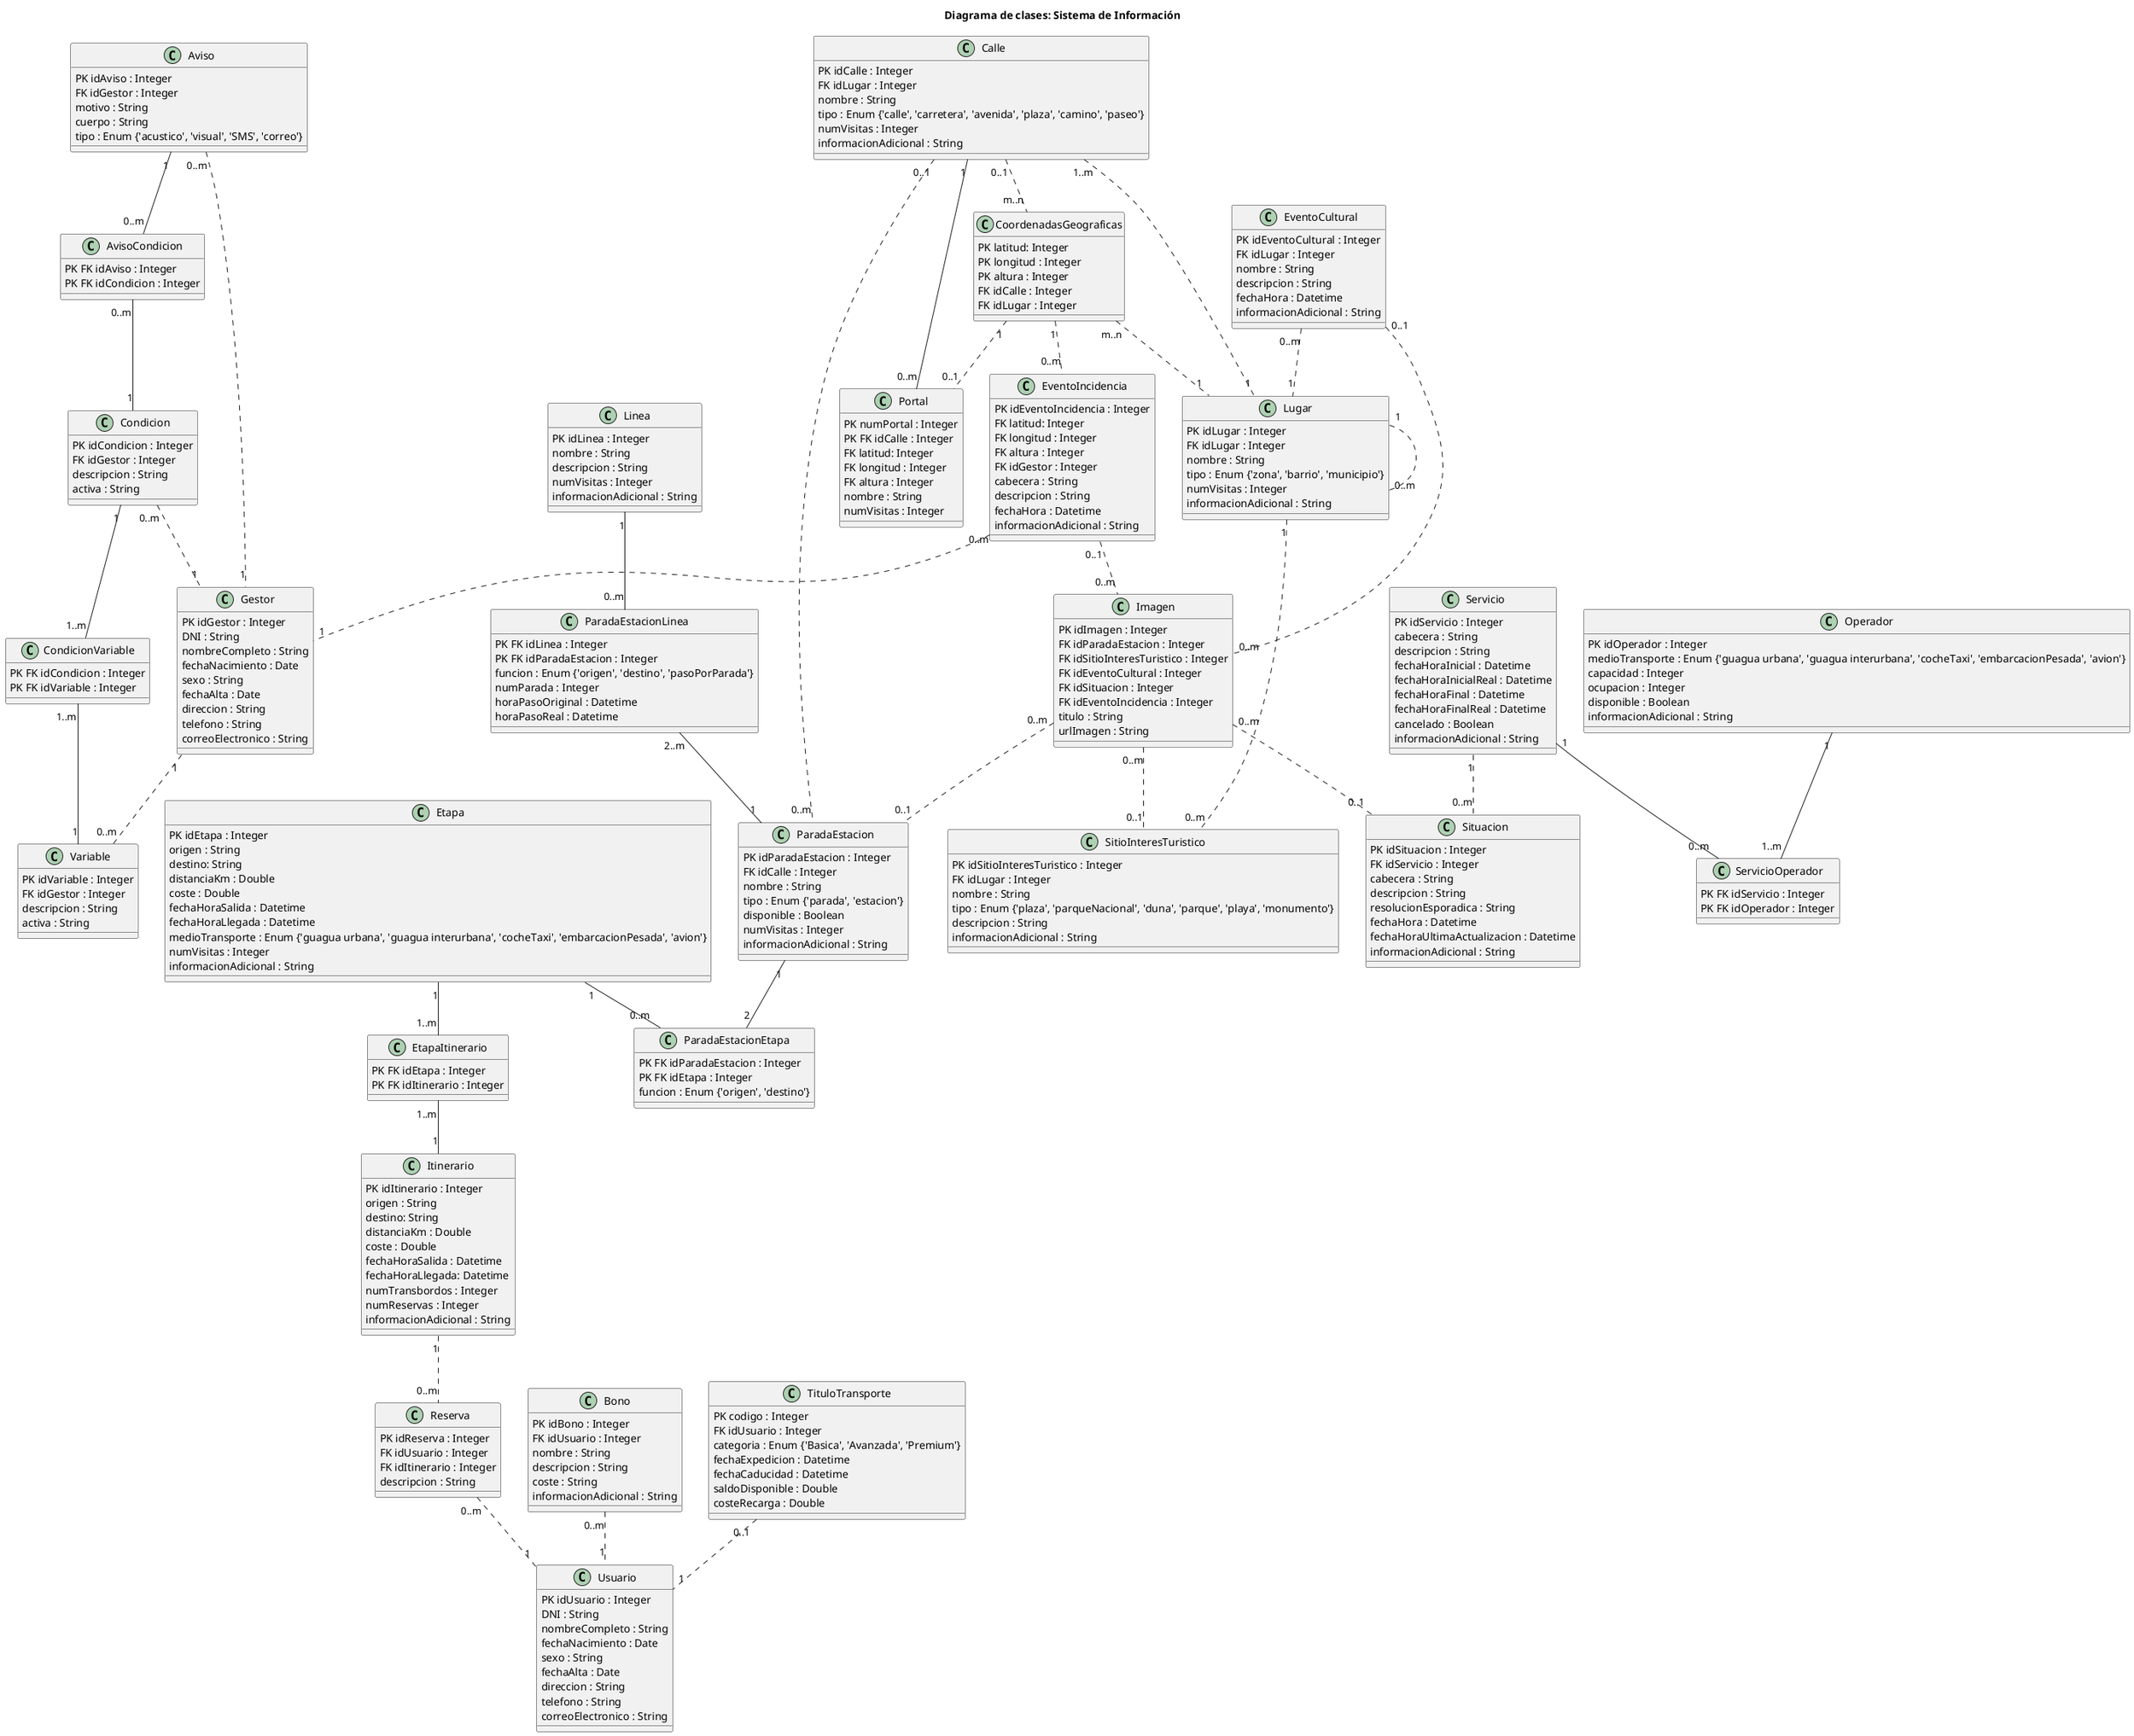 @startuml DC_SI

title Diagrama de clases: Sistema de Información

class Aviso {
    PK idAviso : Integer
    FK idGestor : Integer
    motivo : String
    cuerpo : String
    tipo : Enum {'acustico', 'visual', 'SMS', 'correo'}
}

class AvisoCondicion {
    PK FK idAviso : Integer
    PK FK idCondicion : Integer
}

class Bono {
    PK idBono : Integer
    FK idUsuario : Integer
    nombre : String
    descripcion : String
    coste : String
    informacionAdicional : String
}

class Calle {
    PK idCalle : Integer
    FK idLugar : Integer
    nombre : String
    tipo : Enum {'calle', 'carretera', 'avenida', 'plaza', 'camino', 'paseo'}
    numVisitas : Integer
    informacionAdicional : String
}

class Condicion {
    PK idCondicion : Integer
    FK idGestor : Integer
    descripcion : String
    activa : String
}

class CondicionVariable {
    PK FK idCondicion : Integer
    PK FK idVariable : Integer
}

class CoordenadasGeograficas {
    PK latitud: Integer
    PK longitud : Integer
    PK altura : Integer
    FK idCalle : Integer
    FK idLugar : Integer
}

class Etapa {
    PK idEtapa : Integer
    origen : String
    destino: String
    distanciaKm : Double
    coste : Double
    fechaHoraSalida : Datetime
    fechaHoraLlegada : Datetime
    medioTransporte : Enum {'guagua urbana', 'guagua interurbana', 'cocheTaxi', 'embarcacionPesada', 'avion'}
    numVisitas : Integer
    informacionAdicional : String
}

class EtapaItinerario {
    PK FK idEtapa : Integer
    PK FK idItinerario : Integer
}

class EventoCultural {
    PK idEventoCultural : Integer
    FK idLugar : Integer
    nombre : String
    descripcion : String
    fechaHora : Datetime
    informacionAdicional : String
}

class EventoIncidencia {
    PK idEventoIncidencia : Integer
    FK latitud: Integer
    FK longitud : Integer
    FK altura : Integer
    FK idGestor : Integer
    cabecera : String
    descripcion : String
    fechaHora : Datetime
    informacionAdicional : String
}

class Gestor {
    PK idGestor : Integer
    DNI : String
    nombreCompleto : String
    fechaNacimiento : Date
    sexo : String
    fechaAlta : Date
    direccion : String
    telefono : String
    correoElectronico : String
}

class Imagen {
    PK idImagen : Integer
    FK idParadaEstacion : Integer
    FK idSitioInteresTuristico : Integer
    FK idEventoCultural : Integer
    FK idSituacion : Integer
    FK idEventoIncidencia : Integer
    titulo : String
    urlImagen : String
}

Class Itinerario {
    PK idItinerario : Integer
    origen : String
    destino: String
    distanciaKm : Double
    coste : Double
    fechaHoraSalida : Datetime
    fechaHoraLlegada: Datetime
    numTransbordos : Integer
    numReservas : Integer
    informacionAdicional : String
}

class Linea {
    PK idLinea : Integer
    nombre : String
    descripcion : String
    numVisitas : Integer
    informacionAdicional : String
}

class Lugar {
    PK idLugar : Integer
    FK idLugar : Integer
    nombre : String
    tipo : Enum {'zona', 'barrio', 'municipio'}
    numVisitas : Integer
    informacionAdicional : String
}

class Operador {
    PK idOperador : Integer
    medioTransporte : Enum {'guagua urbana', 'guagua interurbana', 'cocheTaxi', 'embarcacionPesada', 'avion'}
    capacidad : Integer
    ocupacion : Integer
    disponible : Boolean
    informacionAdicional : String
}

class ParadaEstacion {
    PK idParadaEstacion : Integer
    FK idCalle : Integer
    nombre : String
    tipo : Enum {'parada', 'estacion'}
    disponible : Boolean
    numVisitas : Integer
    informacionAdicional : String
}

class ParadaEstacionEtapa {
    PK FK idParadaEstacion : Integer
    PK FK idEtapa : Integer
    funcion : Enum {'origen', 'destino'}
}

class ParadaEstacionLinea {
    PK FK idLinea : Integer
    PK FK idParadaEstacion : Integer
    funcion : Enum {'origen', 'destino', 'pasoPorParada'}
    numParada : Integer
    horaPasoOriginal : Datetime
    horaPasoReal : Datetime
}

class Portal {
    PK numPortal : Integer
    PK FK idCalle : Integer
    FK latitud: Integer
    FK longitud : Integer
    FK altura : Integer
    nombre : String
    numVisitas : Integer
}

class Reserva {
    PK idReserva : Integer
    FK idUsuario : Integer
    FK idItinerario : Integer
    descripcion : String
}

class Servicio {
    PK idServicio : Integer
    cabecera : String
    descripcion : String
    fechaHoraInicial : Datetime
    fechaHoraInicialReal : Datetime
    fechaHoraFinal : Datetime
    fechaHoraFinalReal : Datetime
    cancelado : Boolean
    informacionAdicional : String
}

class ServicioOperador {
    PK FK idServicio : Integer
    PK FK idOperador : Integer
}

class SitioInteresTuristico {
    PK idSitioInteresTuristico : Integer
    FK idLugar : Integer
    nombre : String
    tipo : Enum {'plaza', 'parqueNacional', 'duna', 'parque', 'playa', 'monumento'}
    descripcion : String
    informacionAdicional : String
}

class Situacion {
    PK idSituacion : Integer
    FK idServicio : Integer
    cabecera : String
    descripcion : String
    resolucionEsporadica : String
    fechaHora : Datetime
    fechaHoraUltimaActualizacion : Datetime
    informacionAdicional : String
}

class TituloTransporte {
    PK codigo : Integer
    FK idUsuario : Integer
    categoria : Enum {'Basica', 'Avanzada', 'Premium'}
    fechaExpedicion : Datetime
    fechaCaducidad : Datetime
    saldoDisponible : Double
    costeRecarga : Double
}

class Usuario {
    PK idUsuario : Integer
    DNI : String
    nombreCompleto : String
    fechaNacimiento : Date
    sexo : String
    fechaAlta : Date
    direccion : String
    telefono : String
    correoElectronico : String
}

class Variable {
    PK idVariable : Integer
    FK idGestor : Integer
    descripcion : String
    activa : String
}

Aviso "1" -- "0..m" AvisoCondicion
Aviso "0..m" .. "1" Gestor
AvisoCondicion "0..m" -- "1" Condicion
Bono "0..m" .. "1" Usuario
Calle "0..1" .. "m..n" CoordenadasGeograficas
Calle "1..m" .. "1" Lugar
Calle "0..1" .. "0..m" ParadaEstacion
Calle "1" -- "0..m" Portal
Condicion "1" -- "1..m" CondicionVariable
Condicion "0..m" .. "1" Gestor
CondicionVariable "1..m" -- "1" Variable
CoordenadasGeograficas "1" .. "0..m" EventoIncidencia
CoordenadasGeograficas "m..n" .. "1" Lugar
CoordenadasGeograficas "1" .. "0..1" Portal
Etapa "1" -- "1..m" EtapaItinerario
Etapa "1" -- "0..m" ParadaEstacionEtapa
EtapaItinerario "1..m" -- "1" Itinerario
EventoCultural "0..1" .. "0..m" Imagen
EventoCultural "0..m" .. "1" Lugar
EventoIncidencia "0..1" .. "0..m" Imagen
EventoIncidencia "0..m" .. "1" Gestor
Gestor "1" .. "0..m" Variable
Imagen "0..m" .. "0..1" ParadaEstacion
Imagen "0..m" .. "0..1" SitioInteresTuristico
Imagen "0..m" .. "0..1" Situacion
Itinerario "1" .. "0..m" Reserva
Linea "1" -- "0..m" ParadaEstacionLinea
Lugar "1" .. "0..m" Lugar
Lugar "1" .. "0..m" SitioInteresTuristico
Operador "1" -- "1..m" ServicioOperador
ParadaEstacion "1" -- "2" ParadaEstacionEtapa
ParadaEstacionLinea "2..m" -- "1" ParadaEstacion
Reserva "0..m" .. "1" Usuario
Servicio "1" .. "0..m" Situacion
Servicio "1" -- "0..m" ServicioOperador
TituloTransporte "0..1" .. "1" Usuario

@enduml